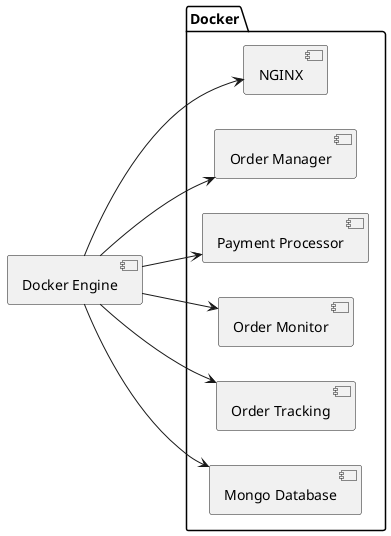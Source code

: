 @startuml

component "Docker Engine" as docker_engine

package "Docker" {
    component "NGINX"

    component "Order Manager" as order_manager
    component "Payment Processor" as payment_processor
    component "Order Monitor" as order_monitor
    component "Order Tracking" as order_tracking
    component "Mongo Database" as mongo_database
}

left to right direction

docker_engine --> order_manager
docker_engine --> payment_processor
docker_engine --> order_monitor
docker_engine --> order_tracking
docker_engine --> NGINX
docker_engine --> mongo_database

@enduml
